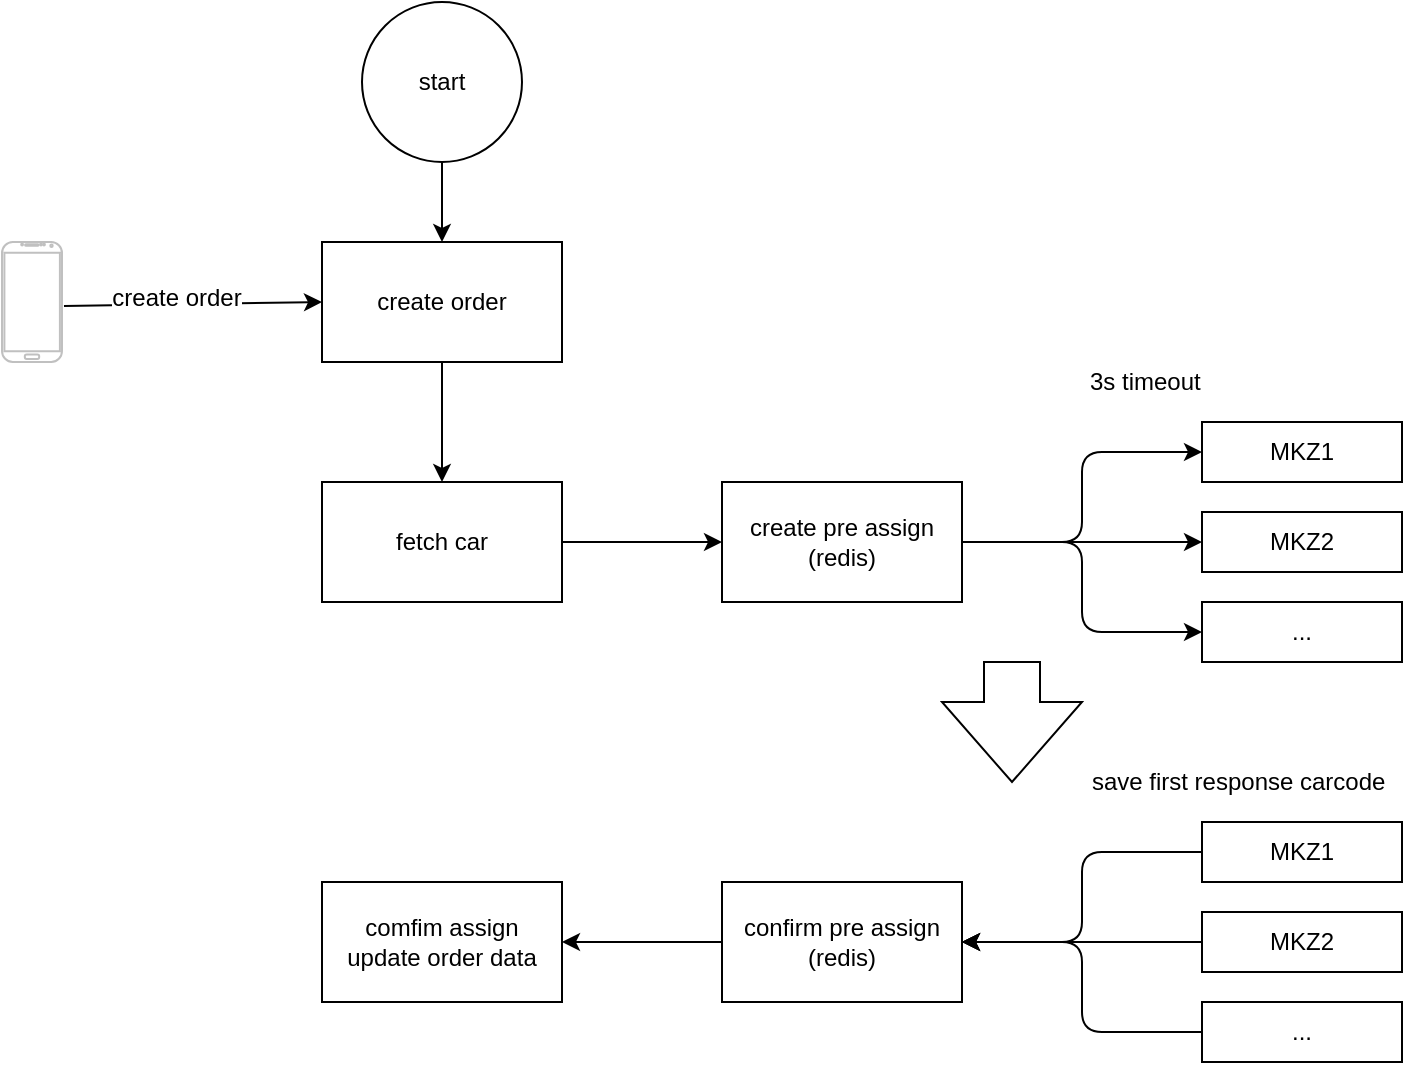 <mxfile version="12.8.1" type="github"><diagram id="XvPisgKbILN5KBsc4LnY" name="Page-1"><mxGraphModel dx="2066" dy="1131" grid="1" gridSize="10" guides="1" tooltips="1" connect="1" arrows="1" fold="1" page="1" pageScale="1" pageWidth="827" pageHeight="1169" math="0" shadow="0"><root><mxCell id="0"/><mxCell id="1" parent="0"/><mxCell id="9bjCr_CYsr9mWg28HZLO-8" value="" style="edgeStyle=orthogonalEdgeStyle;rounded=0;orthogonalLoop=1;jettySize=auto;html=1;" edge="1" parent="1" source="9bjCr_CYsr9mWg28HZLO-2" target="9bjCr_CYsr9mWg28HZLO-4"><mxGeometry relative="1" as="geometry"/></mxCell><mxCell id="9bjCr_CYsr9mWg28HZLO-2" value="start" style="ellipse;whiteSpace=wrap;html=1;aspect=fixed;" vertex="1" parent="1"><mxGeometry x="220" y="40" width="80" height="80" as="geometry"/></mxCell><mxCell id="9bjCr_CYsr9mWg28HZLO-3" value="" style="verticalLabelPosition=bottom;verticalAlign=top;html=1;shadow=0;dashed=0;strokeWidth=1;shape=mxgraph.android.phone2;strokeColor=#c0c0c0;" vertex="1" parent="1"><mxGeometry x="40" y="160" width="30" height="60" as="geometry"/></mxCell><mxCell id="9bjCr_CYsr9mWg28HZLO-10" value="" style="edgeStyle=orthogonalEdgeStyle;rounded=0;orthogonalLoop=1;jettySize=auto;html=1;" edge="1" parent="1" source="9bjCr_CYsr9mWg28HZLO-4" target="9bjCr_CYsr9mWg28HZLO-9"><mxGeometry relative="1" as="geometry"/></mxCell><mxCell id="9bjCr_CYsr9mWg28HZLO-4" value="create order" style="rounded=0;whiteSpace=wrap;html=1;" vertex="1" parent="1"><mxGeometry x="200" y="160" width="120" height="60" as="geometry"/></mxCell><mxCell id="9bjCr_CYsr9mWg28HZLO-5" value="" style="endArrow=classic;html=1;exitX=1.033;exitY=0.533;exitDx=0;exitDy=0;exitPerimeter=0;entryX=0;entryY=0.5;entryDx=0;entryDy=0;" edge="1" parent="1" source="9bjCr_CYsr9mWg28HZLO-3" target="9bjCr_CYsr9mWg28HZLO-4"><mxGeometry width="50" height="50" relative="1" as="geometry"><mxPoint x="390" y="600" as="sourcePoint"/><mxPoint x="440" y="550" as="targetPoint"/></mxGeometry></mxCell><mxCell id="9bjCr_CYsr9mWg28HZLO-7" value="create order" style="text;html=1;align=center;verticalAlign=middle;resizable=0;points=[];labelBackgroundColor=#ffffff;" vertex="1" connectable="0" parent="9bjCr_CYsr9mWg28HZLO-5"><mxGeometry x="-0.136" y="3" relative="1" as="geometry"><mxPoint as="offset"/></mxGeometry></mxCell><mxCell id="9bjCr_CYsr9mWg28HZLO-12" value="" style="edgeStyle=orthogonalEdgeStyle;rounded=0;orthogonalLoop=1;jettySize=auto;html=1;" edge="1" parent="1" source="9bjCr_CYsr9mWg28HZLO-9" target="9bjCr_CYsr9mWg28HZLO-11"><mxGeometry relative="1" as="geometry"/></mxCell><mxCell id="9bjCr_CYsr9mWg28HZLO-9" value="fetch car" style="rounded=0;whiteSpace=wrap;html=1;" vertex="1" parent="1"><mxGeometry x="200" y="280" width="120" height="60" as="geometry"/></mxCell><mxCell id="9bjCr_CYsr9mWg28HZLO-11" value="create pre assign&lt;br&gt;(redis)" style="rounded=0;whiteSpace=wrap;html=1;" vertex="1" parent="1"><mxGeometry x="400" y="280" width="120" height="60" as="geometry"/></mxCell><mxCell id="9bjCr_CYsr9mWg28HZLO-13" value="3s timeout&amp;nbsp;&amp;nbsp;" style="text;html=1;strokeColor=none;fillColor=none;align=center;verticalAlign=middle;whiteSpace=wrap;rounded=0;" vertex="1" parent="1"><mxGeometry x="580" y="220" width="70" height="20" as="geometry"/></mxCell><mxCell id="9bjCr_CYsr9mWg28HZLO-15" value="MKZ1" style="rounded=0;whiteSpace=wrap;html=1;" vertex="1" parent="1"><mxGeometry x="640" y="250" width="100" height="30" as="geometry"/></mxCell><mxCell id="9bjCr_CYsr9mWg28HZLO-16" value="MKZ2" style="rounded=0;whiteSpace=wrap;html=1;" vertex="1" parent="1"><mxGeometry x="640" y="295" width="100" height="30" as="geometry"/></mxCell><mxCell id="9bjCr_CYsr9mWg28HZLO-17" value="..." style="rounded=0;whiteSpace=wrap;html=1;" vertex="1" parent="1"><mxGeometry x="640" y="340" width="100" height="30" as="geometry"/></mxCell><mxCell id="9bjCr_CYsr9mWg28HZLO-23" value="" style="endArrow=classic;html=1;exitX=1;exitY=0.5;exitDx=0;exitDy=0;entryX=0;entryY=0.5;entryDx=0;entryDy=0;edgeStyle=orthogonalEdgeStyle;" edge="1" parent="1" source="9bjCr_CYsr9mWg28HZLO-11" target="9bjCr_CYsr9mWg28HZLO-15"><mxGeometry width="50" height="50" relative="1" as="geometry"><mxPoint x="580" y="400" as="sourcePoint"/><mxPoint x="630" y="350" as="targetPoint"/></mxGeometry></mxCell><mxCell id="9bjCr_CYsr9mWg28HZLO-24" value="" style="endArrow=classic;html=1;exitX=1;exitY=0.5;exitDx=0;exitDy=0;" edge="1" parent="1" source="9bjCr_CYsr9mWg28HZLO-11" target="9bjCr_CYsr9mWg28HZLO-16"><mxGeometry width="50" height="50" relative="1" as="geometry"><mxPoint x="540" y="460" as="sourcePoint"/><mxPoint x="590" y="410" as="targetPoint"/></mxGeometry></mxCell><mxCell id="9bjCr_CYsr9mWg28HZLO-25" value="" style="endArrow=classic;html=1;exitX=1;exitY=0.5;exitDx=0;exitDy=0;entryX=0;entryY=0.5;entryDx=0;entryDy=0;edgeStyle=orthogonalEdgeStyle;" edge="1" parent="1" source="9bjCr_CYsr9mWg28HZLO-11" target="9bjCr_CYsr9mWg28HZLO-17"><mxGeometry width="50" height="50" relative="1" as="geometry"><mxPoint x="550" y="460" as="sourcePoint"/><mxPoint x="600" y="410" as="targetPoint"/></mxGeometry></mxCell><mxCell id="9bjCr_CYsr9mWg28HZLO-26" value="" style="html=1;shadow=0;dashed=0;align=center;verticalAlign=middle;shape=mxgraph.arrows2.arrow;dy=0.6;dx=40;direction=south;notch=0;" vertex="1" parent="1"><mxGeometry x="510" y="370" width="70" height="60" as="geometry"/></mxCell><mxCell id="9bjCr_CYsr9mWg28HZLO-36" value="" style="edgeStyle=orthogonalEdgeStyle;rounded=0;orthogonalLoop=1;jettySize=auto;html=1;" edge="1" parent="1" source="9bjCr_CYsr9mWg28HZLO-27" target="9bjCr_CYsr9mWg28HZLO-35"><mxGeometry relative="1" as="geometry"/></mxCell><mxCell id="9bjCr_CYsr9mWg28HZLO-27" value="confirm pre assign&lt;br&gt;(redis)" style="rounded=0;whiteSpace=wrap;html=1;" vertex="1" parent="1"><mxGeometry x="400" y="480" width="120" height="60" as="geometry"/></mxCell><mxCell id="9bjCr_CYsr9mWg28HZLO-28" value="MKZ1" style="rounded=0;whiteSpace=wrap;html=1;" vertex="1" parent="1"><mxGeometry x="640" y="450" width="100" height="30" as="geometry"/></mxCell><mxCell id="9bjCr_CYsr9mWg28HZLO-29" value="MKZ2" style="rounded=0;whiteSpace=wrap;html=1;" vertex="1" parent="1"><mxGeometry x="640" y="495" width="100" height="30" as="geometry"/></mxCell><mxCell id="9bjCr_CYsr9mWg28HZLO-30" value="..." style="rounded=0;whiteSpace=wrap;html=1;" vertex="1" parent="1"><mxGeometry x="640" y="540" width="100" height="30" as="geometry"/></mxCell><mxCell id="9bjCr_CYsr9mWg28HZLO-31" value="" style="endArrow=classic;html=1;exitX=0;exitY=0.5;exitDx=0;exitDy=0;entryX=1;entryY=0.5;entryDx=0;entryDy=0;edgeStyle=orthogonalEdgeStyle;" edge="1" parent="1" source="9bjCr_CYsr9mWg28HZLO-28" target="9bjCr_CYsr9mWg28HZLO-27"><mxGeometry width="50" height="50" relative="1" as="geometry"><mxPoint x="530" y="650" as="sourcePoint"/><mxPoint x="580" y="600" as="targetPoint"/></mxGeometry></mxCell><mxCell id="9bjCr_CYsr9mWg28HZLO-32" value="" style="endArrow=classic;html=1;exitX=0;exitY=0.5;exitDx=0;exitDy=0;entryX=1;entryY=0.5;entryDx=0;entryDy=0;" edge="1" parent="1" source="9bjCr_CYsr9mWg28HZLO-29" target="9bjCr_CYsr9mWg28HZLO-27"><mxGeometry width="50" height="50" relative="1" as="geometry"><mxPoint x="530" y="700" as="sourcePoint"/><mxPoint x="580" y="650" as="targetPoint"/></mxGeometry></mxCell><mxCell id="9bjCr_CYsr9mWg28HZLO-33" value="" style="endArrow=classic;html=1;exitX=0;exitY=0.5;exitDx=0;exitDy=0;entryX=1;entryY=0.5;entryDx=0;entryDy=0;edgeStyle=orthogonalEdgeStyle;" edge="1" parent="1" source="9bjCr_CYsr9mWg28HZLO-30" target="9bjCr_CYsr9mWg28HZLO-27"><mxGeometry width="50" height="50" relative="1" as="geometry"><mxPoint x="540" y="690" as="sourcePoint"/><mxPoint x="590" y="640" as="targetPoint"/></mxGeometry></mxCell><mxCell id="9bjCr_CYsr9mWg28HZLO-34" value="save first response carcode&amp;nbsp;" style="text;html=1;strokeColor=none;fillColor=none;align=center;verticalAlign=middle;whiteSpace=wrap;rounded=0;" vertex="1" parent="1"><mxGeometry x="580" y="420" width="160" height="20" as="geometry"/></mxCell><mxCell id="9bjCr_CYsr9mWg28HZLO-35" value="comfim assign&lt;br&gt;update order data" style="rounded=0;whiteSpace=wrap;html=1;" vertex="1" parent="1"><mxGeometry x="200" y="480" width="120" height="60" as="geometry"/></mxCell></root></mxGraphModel></diagram></mxfile>